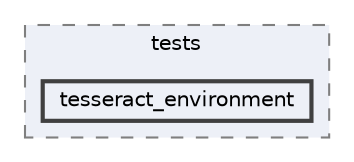 digraph "tesseract_python/tests/tesseract_environment"
{
 // LATEX_PDF_SIZE
  bgcolor="transparent";
  edge [fontname=Helvetica,fontsize=10,labelfontname=Helvetica,labelfontsize=10];
  node [fontname=Helvetica,fontsize=10,shape=box,height=0.2,width=0.4];
  compound=true
  subgraph clusterdir_81f787f970d050b4e03c03290d30d513 {
    graph [ bgcolor="#edf0f7", pencolor="grey50", label="tests", fontname=Helvetica,fontsize=10 style="filled,dashed", URL="dir_81f787f970d050b4e03c03290d30d513.html",tooltip=""]
  dir_179073de77ff761df73a2b2183844d56 [label="tesseract_environment", fillcolor="#edf0f7", color="grey25", style="filled,bold", URL="dir_179073de77ff761df73a2b2183844d56.html",tooltip=""];
  }
}
